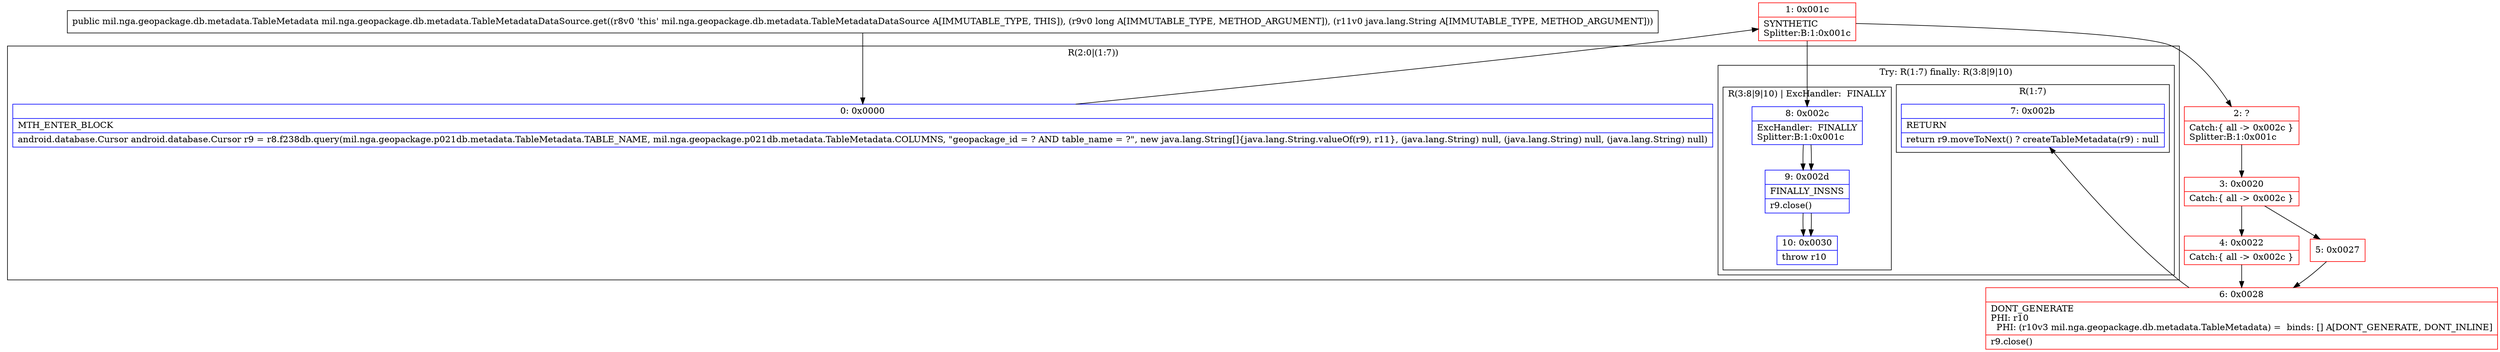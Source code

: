 digraph "CFG formil.nga.geopackage.db.metadata.TableMetadataDataSource.get(JLjava\/lang\/String;)Lmil\/nga\/geopackage\/db\/metadata\/TableMetadata;" {
subgraph cluster_Region_1794252800 {
label = "R(2:0|(1:7))";
node [shape=record,color=blue];
Node_0 [shape=record,label="{0\:\ 0x0000|MTH_ENTER_BLOCK\l|android.database.Cursor android.database.Cursor r9 = r8.f238db.query(mil.nga.geopackage.p021db.metadata.TableMetadata.TABLE_NAME, mil.nga.geopackage.p021db.metadata.TableMetadata.COLUMNS, \"geopackage_id = ? AND table_name = ?\", new java.lang.String[]\{java.lang.String.valueOf(r9), r11\}, (java.lang.String) null, (java.lang.String) null, (java.lang.String) null)\l}"];
subgraph cluster_TryCatchRegion_63502874 {
label = "Try: R(1:7) finally: R(3:8|9|10)";
node [shape=record,color=blue];
subgraph cluster_Region_38168221 {
label = "R(1:7)";
node [shape=record,color=blue];
Node_7 [shape=record,label="{7\:\ 0x002b|RETURN\l|return r9.moveToNext() ? createTableMetadata(r9) : null\l}"];
}
subgraph cluster_Region_620511706 {
label = "R(3:8|9|10) | ExcHandler:  FINALLY\l";
node [shape=record,color=blue];
Node_8 [shape=record,label="{8\:\ 0x002c|ExcHandler:  FINALLY\lSplitter:B:1:0x001c\l}"];
Node_9 [shape=record,label="{9\:\ 0x002d|FINALLY_INSNS\l|r9.close()\l}"];
Node_10 [shape=record,label="{10\:\ 0x0030|throw r10\l}"];
}
}
}
subgraph cluster_Region_620511706 {
label = "R(3:8|9|10) | ExcHandler:  FINALLY\l";
node [shape=record,color=blue];
Node_8 [shape=record,label="{8\:\ 0x002c|ExcHandler:  FINALLY\lSplitter:B:1:0x001c\l}"];
Node_9 [shape=record,label="{9\:\ 0x002d|FINALLY_INSNS\l|r9.close()\l}"];
Node_10 [shape=record,label="{10\:\ 0x0030|throw r10\l}"];
}
Node_1 [shape=record,color=red,label="{1\:\ 0x001c|SYNTHETIC\lSplitter:B:1:0x001c\l}"];
Node_2 [shape=record,color=red,label="{2\:\ ?|Catch:\{ all \-\> 0x002c \}\lSplitter:B:1:0x001c\l}"];
Node_3 [shape=record,color=red,label="{3\:\ 0x0020|Catch:\{ all \-\> 0x002c \}\l}"];
Node_4 [shape=record,color=red,label="{4\:\ 0x0022|Catch:\{ all \-\> 0x002c \}\l}"];
Node_5 [shape=record,color=red,label="{5\:\ 0x0027}"];
Node_6 [shape=record,color=red,label="{6\:\ 0x0028|DONT_GENERATE\lPHI: r10 \l  PHI: (r10v3 mil.nga.geopackage.db.metadata.TableMetadata) =  binds: [] A[DONT_GENERATE, DONT_INLINE]\l|r9.close()\l}"];
MethodNode[shape=record,label="{public mil.nga.geopackage.db.metadata.TableMetadata mil.nga.geopackage.db.metadata.TableMetadataDataSource.get((r8v0 'this' mil.nga.geopackage.db.metadata.TableMetadataDataSource A[IMMUTABLE_TYPE, THIS]), (r9v0 long A[IMMUTABLE_TYPE, METHOD_ARGUMENT]), (r11v0 java.lang.String A[IMMUTABLE_TYPE, METHOD_ARGUMENT])) }"];
MethodNode -> Node_0;
Node_0 -> Node_1;
Node_8 -> Node_9;
Node_9 -> Node_10;
Node_8 -> Node_9;
Node_9 -> Node_10;
Node_1 -> Node_2;
Node_1 -> Node_8;
Node_2 -> Node_3;
Node_3 -> Node_4;
Node_3 -> Node_5;
Node_4 -> Node_6;
Node_5 -> Node_6;
Node_6 -> Node_7;
}

